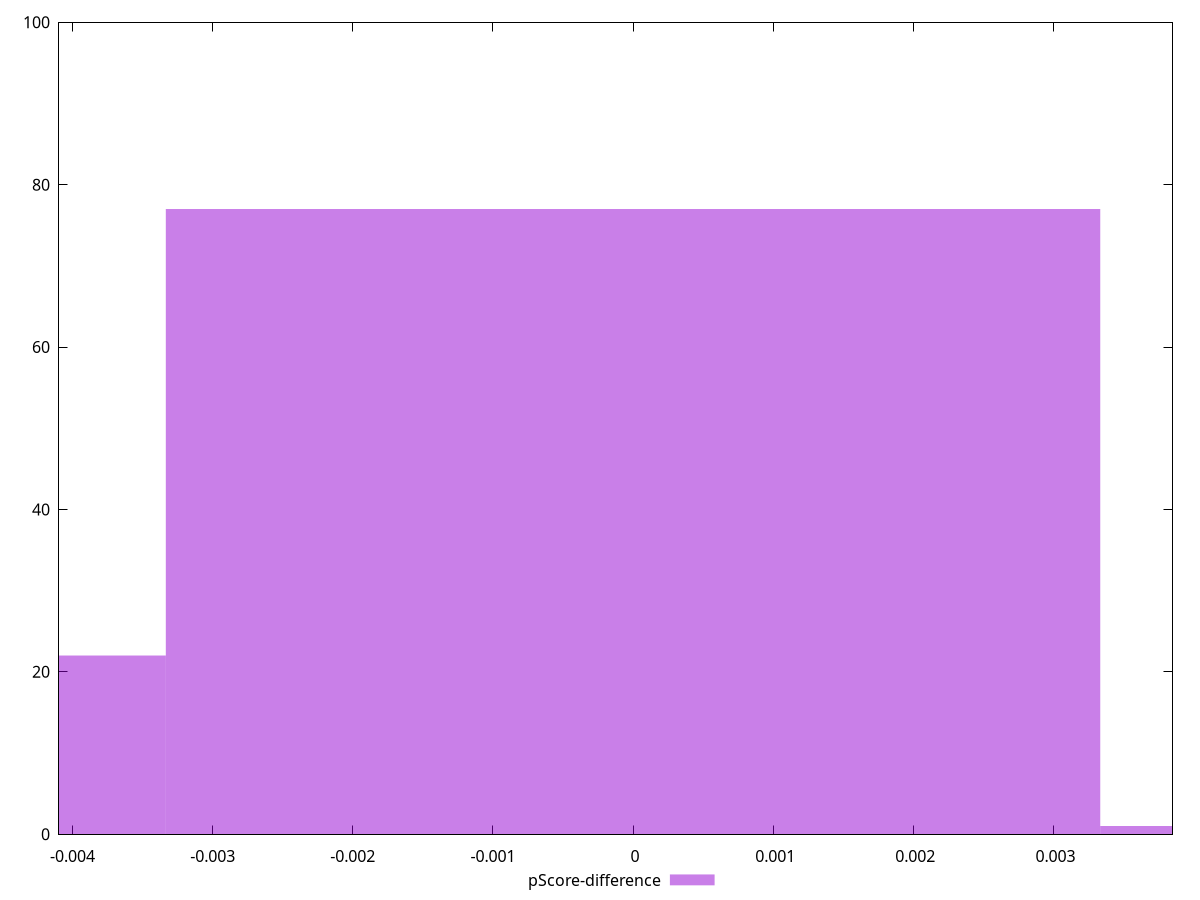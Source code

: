 reset

$pScoreDifference <<EOF
-0.006668803862620831 22
0 77
0.006668803862620831 1
EOF

set key outside below
set boxwidth 0.006668803862620831
set xrange [-0.0040966374682545326:0.0038499448874989017]
set yrange [0:100]
set trange [0:100]
set style fill transparent solid 0.5 noborder
set terminal svg size 640, 490 enhanced background rgb 'white'
set output "report_00019_2021-02-10T18-14-37.922Z//cumulative-layout-shift/samples/pages/pScore-difference/histogram.svg"

plot $pScoreDifference title "pScore-difference" with boxes

reset
